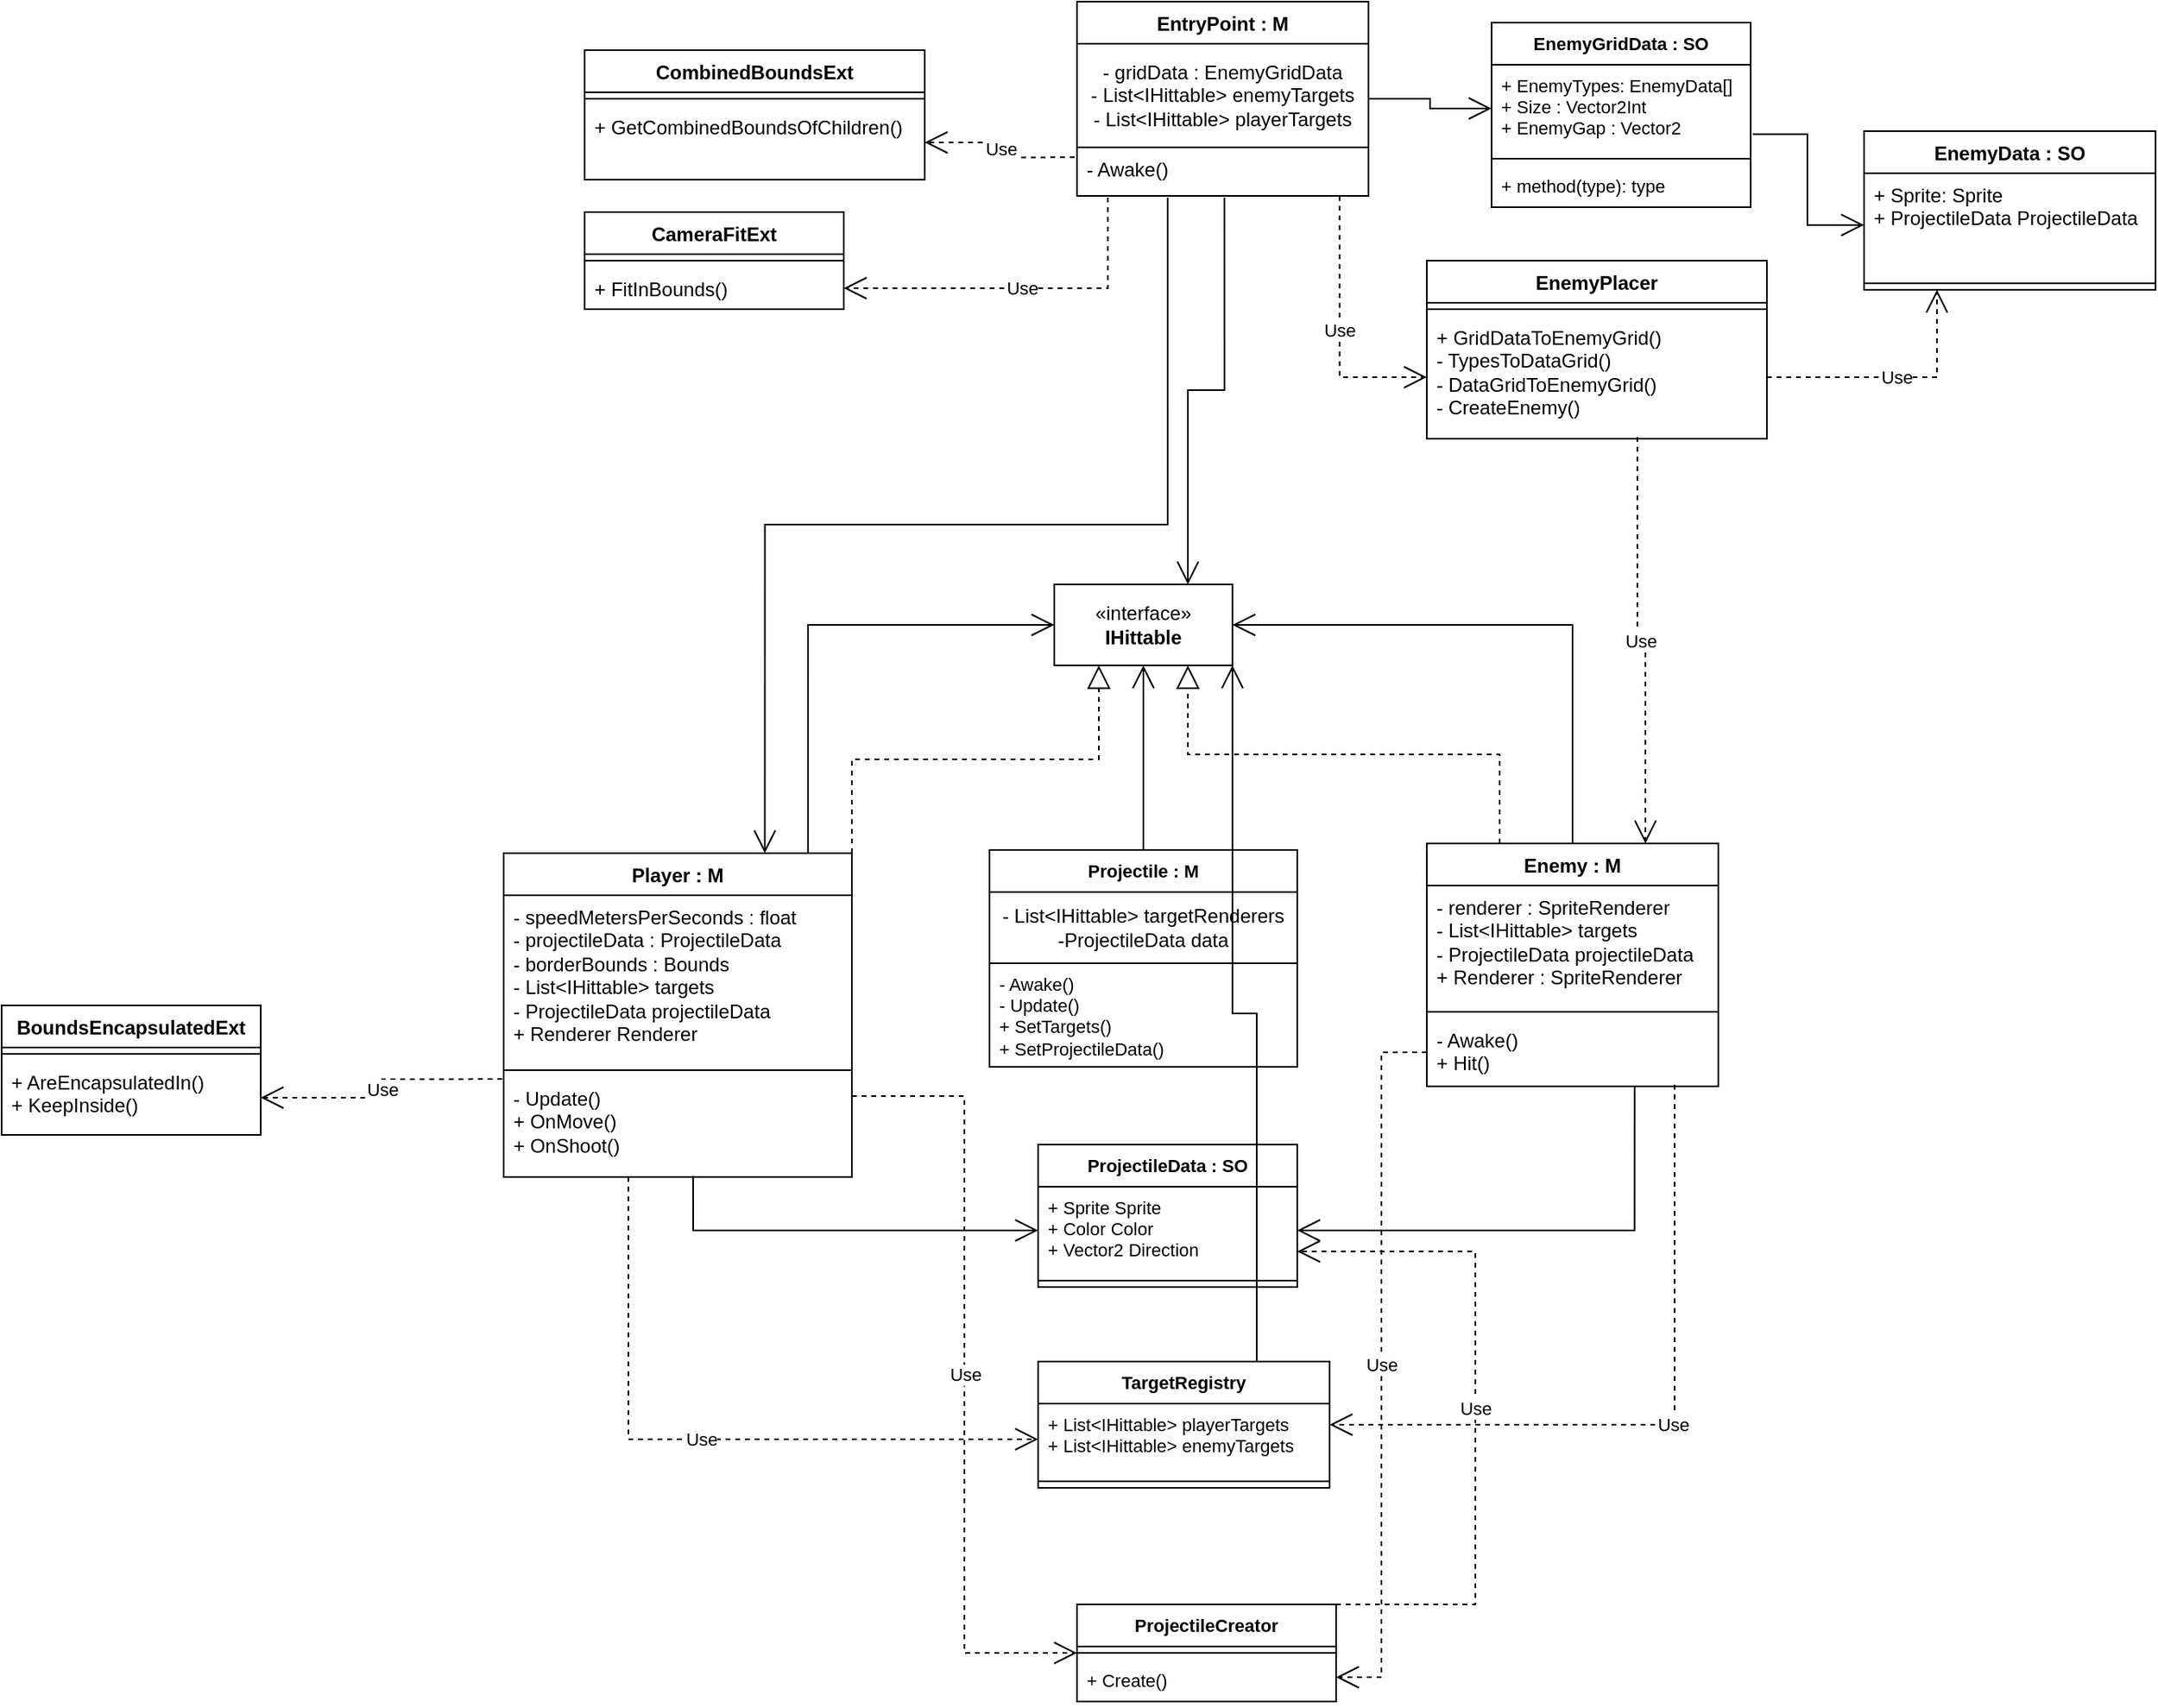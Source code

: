 <mxfile version="24.7.16">
  <diagram name="EntryPoint" id="1II3YRtZtNxmjWsJMaif">
    <mxGraphModel dx="2315" dy="813" grid="1" gridSize="10" guides="1" tooltips="1" connect="1" arrows="1" fold="1" page="1" pageScale="1" pageWidth="827" pageHeight="1169" math="0" shadow="0">
      <root>
        <mxCell id="0" />
        <mxCell id="1" parent="0" />
        <mxCell id="oboVhvuW9mkc1A9gLMUk-1" value="EntryPoint : M" style="swimlane;fontStyle=1;align=center;verticalAlign=top;childLayout=stackLayout;horizontal=1;startSize=26;horizontalStack=0;resizeParent=1;resizeParentMax=0;resizeLast=0;collapsible=1;marginBottom=0;whiteSpace=wrap;html=1;" parent="1" vertex="1">
          <mxGeometry x="334" width="180" height="120" as="geometry" />
        </mxCell>
        <mxCell id="k9H06Ltovgeq5uLH_OK0-27" value="&lt;div&gt;- gridData : EnemyGridData&lt;/div&gt;&lt;div&gt;- List&amp;lt;IHittable&amp;gt; enemyTargets&lt;/div&gt;&lt;div&gt;- List&amp;lt;IHittable&amp;gt; playerTargets&lt;br&gt;&lt;/div&gt;" style="html=1;whiteSpace=wrap;" parent="oboVhvuW9mkc1A9gLMUk-1" vertex="1">
          <mxGeometry y="26" width="180" height="64" as="geometry" />
        </mxCell>
        <mxCell id="oboVhvuW9mkc1A9gLMUk-4" value="&lt;div&gt;- Awake()&lt;/div&gt;" style="text;strokeColor=none;fillColor=none;align=left;verticalAlign=top;spacingLeft=4;spacingRight=4;overflow=hidden;rotatable=0;points=[[0,0.5],[1,0.5]];portConstraint=eastwest;whiteSpace=wrap;html=1;" parent="oboVhvuW9mkc1A9gLMUk-1" vertex="1">
          <mxGeometry y="90" width="180" height="30" as="geometry" />
        </mxCell>
        <mxCell id="k9H06Ltovgeq5uLH_OK0-3" value="EnemyPlacer" style="swimlane;fontStyle=1;align=center;verticalAlign=top;childLayout=stackLayout;horizontal=1;startSize=26;horizontalStack=0;resizeParent=1;resizeParentMax=0;resizeLast=0;collapsible=1;marginBottom=0;whiteSpace=wrap;html=1;" parent="1" vertex="1">
          <mxGeometry x="550" y="160" width="210" height="110" as="geometry" />
        </mxCell>
        <mxCell id="k9H06Ltovgeq5uLH_OK0-5" value="" style="line;strokeWidth=1;fillColor=none;align=left;verticalAlign=middle;spacingTop=-1;spacingLeft=3;spacingRight=3;rotatable=0;labelPosition=right;points=[];portConstraint=eastwest;strokeColor=inherit;" parent="k9H06Ltovgeq5uLH_OK0-3" vertex="1">
          <mxGeometry y="26" width="210" height="8" as="geometry" />
        </mxCell>
        <mxCell id="k9H06Ltovgeq5uLH_OK0-6" value="&lt;div&gt;+ GridDataToEnemyGrid()&lt;br&gt;&lt;/div&gt;&lt;div&gt;- TypesToDataGrid()&lt;br&gt;&lt;/div&gt;&lt;div&gt;- DataGridToEnemyGrid()&lt;br&gt;&lt;/div&gt;&lt;div&gt;- CreateEnemy()&lt;br&gt;&lt;/div&gt;" style="text;strokeColor=none;fillColor=none;align=left;verticalAlign=top;spacingLeft=4;spacingRight=4;overflow=hidden;rotatable=0;points=[[0,0.5],[1,0.5]];portConstraint=eastwest;whiteSpace=wrap;html=1;" parent="k9H06Ltovgeq5uLH_OK0-3" vertex="1">
          <mxGeometry y="34" width="210" height="76" as="geometry" />
        </mxCell>
        <mxCell id="k9H06Ltovgeq5uLH_OK0-7" value="EnemyData : SO" style="swimlane;fontStyle=1;align=center;verticalAlign=top;childLayout=stackLayout;horizontal=1;startSize=26;horizontalStack=0;resizeParent=1;resizeParentMax=0;resizeLast=0;collapsible=1;marginBottom=0;whiteSpace=wrap;html=1;" parent="1" vertex="1">
          <mxGeometry x="820" y="80" width="180" height="98" as="geometry" />
        </mxCell>
        <mxCell id="k9H06Ltovgeq5uLH_OK0-8" value="&lt;div&gt;+ Sprite: Sprite&lt;/div&gt;+ ProjectileData ProjectileData" style="text;strokeColor=none;fillColor=none;align=left;verticalAlign=top;spacingLeft=4;spacingRight=4;overflow=hidden;rotatable=0;points=[[0,0.5],[1,0.5]];portConstraint=eastwest;whiteSpace=wrap;html=1;" parent="k9H06Ltovgeq5uLH_OK0-7" vertex="1">
          <mxGeometry y="26" width="180" height="64" as="geometry" />
        </mxCell>
        <mxCell id="k9H06Ltovgeq5uLH_OK0-9" value="" style="line;strokeWidth=1;fillColor=none;align=left;verticalAlign=middle;spacingTop=-1;spacingLeft=3;spacingRight=3;rotatable=0;labelPosition=right;points=[];portConstraint=eastwest;strokeColor=inherit;" parent="k9H06Ltovgeq5uLH_OK0-7" vertex="1">
          <mxGeometry y="90" width="180" height="8" as="geometry" />
        </mxCell>
        <mxCell id="k9H06Ltovgeq5uLH_OK0-34" value="CombinedBoundsExt" style="swimlane;fontStyle=1;align=center;verticalAlign=top;childLayout=stackLayout;horizontal=1;startSize=26;horizontalStack=0;resizeParent=1;resizeParentMax=0;resizeLast=0;collapsible=1;marginBottom=0;whiteSpace=wrap;html=1;" parent="1" vertex="1">
          <mxGeometry x="30" y="30" width="210" height="80" as="geometry" />
        </mxCell>
        <mxCell id="k9H06Ltovgeq5uLH_OK0-36" value="" style="line;strokeWidth=1;fillColor=none;align=left;verticalAlign=middle;spacingTop=-1;spacingLeft=3;spacingRight=3;rotatable=0;labelPosition=right;points=[];portConstraint=eastwest;strokeColor=inherit;" parent="k9H06Ltovgeq5uLH_OK0-34" vertex="1">
          <mxGeometry y="26" width="210" height="8" as="geometry" />
        </mxCell>
        <mxCell id="k9H06Ltovgeq5uLH_OK0-37" value="+ GetCombinedBoundsOfChildren()" style="text;strokeColor=none;fillColor=none;align=left;verticalAlign=top;spacingLeft=4;spacingRight=4;overflow=hidden;rotatable=0;points=[[0,0.5],[1,0.5]];portConstraint=eastwest;whiteSpace=wrap;html=1;" parent="k9H06Ltovgeq5uLH_OK0-34" vertex="1">
          <mxGeometry y="34" width="210" height="46" as="geometry" />
        </mxCell>
        <mxCell id="k9H06Ltovgeq5uLH_OK0-39" value="CameraFitExt" style="swimlane;fontStyle=1;align=center;verticalAlign=top;childLayout=stackLayout;horizontal=1;startSize=26;horizontalStack=0;resizeParent=1;resizeParentMax=0;resizeLast=0;collapsible=1;marginBottom=0;whiteSpace=wrap;html=1;" parent="1" vertex="1">
          <mxGeometry x="30" y="130" width="160" height="60" as="geometry" />
        </mxCell>
        <mxCell id="k9H06Ltovgeq5uLH_OK0-41" value="" style="line;strokeWidth=1;fillColor=none;align=left;verticalAlign=middle;spacingTop=-1;spacingLeft=3;spacingRight=3;rotatable=0;labelPosition=right;points=[];portConstraint=eastwest;strokeColor=inherit;" parent="k9H06Ltovgeq5uLH_OK0-39" vertex="1">
          <mxGeometry y="26" width="160" height="8" as="geometry" />
        </mxCell>
        <mxCell id="k9H06Ltovgeq5uLH_OK0-42" value="+ FitInBounds()" style="text;strokeColor=none;fillColor=none;align=left;verticalAlign=top;spacingLeft=4;spacingRight=4;overflow=hidden;rotatable=0;points=[[0,0.5],[1,0.5]];portConstraint=eastwest;whiteSpace=wrap;html=1;" parent="k9H06Ltovgeq5uLH_OK0-39" vertex="1">
          <mxGeometry y="34" width="160" height="26" as="geometry" />
        </mxCell>
        <mxCell id="3Q8x1tFEz8-8Xuk7gK1A-1" value="Player : M" style="swimlane;fontStyle=1;align=center;verticalAlign=top;childLayout=stackLayout;horizontal=1;startSize=26;horizontalStack=0;resizeParent=1;resizeParentMax=0;resizeLast=0;collapsible=1;marginBottom=0;whiteSpace=wrap;html=1;" parent="1" vertex="1">
          <mxGeometry x="-20" y="526" width="215" height="200" as="geometry">
            <mxRectangle x="306" y="20" width="90" height="30" as="alternateBounds" />
          </mxGeometry>
        </mxCell>
        <mxCell id="3Q8x1tFEz8-8Xuk7gK1A-2" value="&lt;div&gt;- speedMetersPerSeconds : float&lt;/div&gt;&lt;div&gt;- projectileData : ProjectileData&lt;br&gt;&lt;/div&gt;&lt;div&gt;- borderBounds : Bounds&lt;/div&gt;&lt;div&gt;- List&amp;lt;IHittable&amp;gt; targets&lt;/div&gt;&lt;div&gt;- ProjectileData projectileData&lt;br&gt;&lt;/div&gt;&lt;div&gt;+ Renderer Renderer&lt;br&gt;&lt;/div&gt;" style="text;strokeColor=none;fillColor=none;align=left;verticalAlign=top;spacingLeft=4;spacingRight=4;overflow=hidden;rotatable=0;points=[[0,0.5],[1,0.5]];portConstraint=eastwest;whiteSpace=wrap;html=1;" parent="3Q8x1tFEz8-8Xuk7gK1A-1" vertex="1">
          <mxGeometry y="26" width="215" height="104" as="geometry" />
        </mxCell>
        <mxCell id="3Q8x1tFEz8-8Xuk7gK1A-3" value="" style="line;strokeWidth=1;fillColor=none;align=left;verticalAlign=middle;spacingTop=-1;spacingLeft=3;spacingRight=3;rotatable=0;labelPosition=right;points=[];portConstraint=eastwest;strokeColor=inherit;" parent="3Q8x1tFEz8-8Xuk7gK1A-1" vertex="1">
          <mxGeometry y="130" width="215" height="8" as="geometry" />
        </mxCell>
        <mxCell id="3Q8x1tFEz8-8Xuk7gK1A-4" value="- Update()&lt;br&gt;&lt;div&gt;+ OnMove()&lt;/div&gt;&lt;div&gt;+ OnShoot()&lt;br&gt;&lt;/div&gt;" style="text;strokeColor=none;fillColor=none;align=left;verticalAlign=top;spacingLeft=4;spacingRight=4;overflow=hidden;rotatable=0;points=[[0,0.5],[1,0.5]];portConstraint=eastwest;whiteSpace=wrap;html=1;" parent="3Q8x1tFEz8-8Xuk7gK1A-1" vertex="1">
          <mxGeometry y="138" width="215" height="62" as="geometry" />
        </mxCell>
        <mxCell id="3Q8x1tFEz8-8Xuk7gK1A-5" value="BoundsEncapsulatedExt" style="swimlane;fontStyle=1;align=center;verticalAlign=top;childLayout=stackLayout;horizontal=1;startSize=26;horizontalStack=0;resizeParent=1;resizeParentMax=0;resizeLast=0;collapsible=1;marginBottom=0;whiteSpace=wrap;html=1;" parent="1" vertex="1">
          <mxGeometry x="-330" y="620" width="160" height="80" as="geometry" />
        </mxCell>
        <mxCell id="3Q8x1tFEz8-8Xuk7gK1A-6" value="" style="line;strokeWidth=1;fillColor=none;align=left;verticalAlign=middle;spacingTop=-1;spacingLeft=3;spacingRight=3;rotatable=0;labelPosition=right;points=[];portConstraint=eastwest;strokeColor=inherit;" parent="3Q8x1tFEz8-8Xuk7gK1A-5" vertex="1">
          <mxGeometry y="26" width="160" height="8" as="geometry" />
        </mxCell>
        <mxCell id="3Q8x1tFEz8-8Xuk7gK1A-7" value="&lt;div&gt;+ AreEncapsulatedIn()&lt;/div&gt;&lt;div&gt;+ KeepInside()&lt;br&gt;&lt;/div&gt;" style="text;strokeColor=none;fillColor=none;align=left;verticalAlign=top;spacingLeft=4;spacingRight=4;overflow=hidden;rotatable=0;points=[[0,0.5],[1,0.5]];portConstraint=eastwest;whiteSpace=wrap;html=1;" parent="3Q8x1tFEz8-8Xuk7gK1A-5" vertex="1">
          <mxGeometry y="34" width="160" height="46" as="geometry" />
        </mxCell>
        <mxCell id="QKNRnIsmzWucb4mVud2N-3" value="Use" style="endArrow=open;endSize=12;dashed=1;html=1;rounded=0;exitX=-0.004;exitY=0.025;exitDx=0;exitDy=0;exitPerimeter=0;entryX=1;entryY=0.5;entryDx=0;entryDy=0;edgeStyle=orthogonalEdgeStyle;" parent="1" source="3Q8x1tFEz8-8Xuk7gK1A-4" target="3Q8x1tFEz8-8Xuk7gK1A-7" edge="1">
          <mxGeometry width="160" relative="1" as="geometry">
            <mxPoint x="-110" y="700" as="sourcePoint" />
            <mxPoint x="50" y="700" as="targetPoint" />
          </mxGeometry>
        </mxCell>
        <mxCell id="QKNRnIsmzWucb4mVud2N-12" value="Use" style="endArrow=open;endSize=12;dashed=1;html=1;rounded=0;exitX=-0.008;exitY=0.206;exitDx=0;exitDy=0;entryX=1;entryY=0.5;entryDx=0;entryDy=0;exitPerimeter=0;edgeStyle=orthogonalEdgeStyle;" parent="1" source="oboVhvuW9mkc1A9gLMUk-4" target="k9H06Ltovgeq5uLH_OK0-37" edge="1">
          <mxGeometry width="160" relative="1" as="geometry">
            <mxPoint x="310" y="220" as="sourcePoint" />
            <mxPoint x="470" y="220" as="targetPoint" />
          </mxGeometry>
        </mxCell>
        <mxCell id="QKNRnIsmzWucb4mVud2N-14" value="Use" style="endArrow=open;endSize=12;dashed=1;html=1;rounded=0;strokeColor=default;align=center;verticalAlign=middle;fontFamily=Helvetica;fontSize=11;fontColor=default;labelBackgroundColor=default;edgeStyle=orthogonalEdgeStyle;entryX=1;entryY=0.5;entryDx=0;entryDy=0;exitX=0.106;exitY=1.033;exitDx=0;exitDy=0;exitPerimeter=0;" parent="1" target="k9H06Ltovgeq5uLH_OK0-42" edge="1" source="oboVhvuW9mkc1A9gLMUk-4">
          <mxGeometry width="160" relative="1" as="geometry">
            <mxPoint x="360" y="80" as="sourcePoint" />
            <mxPoint x="460" y="240" as="targetPoint" />
          </mxGeometry>
        </mxCell>
        <mxCell id="QKNRnIsmzWucb4mVud2N-22" value="EnemyGridData : SO" style="swimlane;fontStyle=1;align=center;verticalAlign=top;childLayout=stackLayout;horizontal=1;startSize=26;horizontalStack=0;resizeParent=1;resizeParentMax=0;resizeLast=0;collapsible=1;marginBottom=0;whiteSpace=wrap;html=1;fontFamily=Helvetica;fontSize=11;fontColor=default;labelBackgroundColor=default;" parent="1" vertex="1">
          <mxGeometry x="590" y="13" width="160" height="114" as="geometry" />
        </mxCell>
        <mxCell id="QKNRnIsmzWucb4mVud2N-23" value="&lt;div&gt;+ EnemyTypes: EnemyData[]&lt;/div&gt;&lt;div&gt;+ Size : Vector2Int&lt;/div&gt;&lt;div&gt;+ EnemyGap : Vector2&lt;/div&gt;" style="text;strokeColor=none;fillColor=none;align=left;verticalAlign=top;spacingLeft=4;spacingRight=4;overflow=hidden;rotatable=0;points=[[0,0.5],[1,0.5]];portConstraint=eastwest;whiteSpace=wrap;html=1;fontFamily=Helvetica;fontSize=11;fontColor=default;labelBackgroundColor=default;" parent="QKNRnIsmzWucb4mVud2N-22" vertex="1">
          <mxGeometry y="26" width="160" height="54" as="geometry" />
        </mxCell>
        <mxCell id="QKNRnIsmzWucb4mVud2N-24" value="" style="line;strokeWidth=1;fillColor=none;align=left;verticalAlign=middle;spacingTop=-1;spacingLeft=3;spacingRight=3;rotatable=0;labelPosition=right;points=[];portConstraint=eastwest;strokeColor=inherit;fontFamily=Helvetica;fontSize=11;fontColor=default;labelBackgroundColor=default;" parent="QKNRnIsmzWucb4mVud2N-22" vertex="1">
          <mxGeometry y="80" width="160" height="8" as="geometry" />
        </mxCell>
        <mxCell id="QKNRnIsmzWucb4mVud2N-25" value="+ method(type): type" style="text;strokeColor=none;fillColor=none;align=left;verticalAlign=top;spacingLeft=4;spacingRight=4;overflow=hidden;rotatable=0;points=[[0,0.5],[1,0.5]];portConstraint=eastwest;whiteSpace=wrap;html=1;fontFamily=Helvetica;fontSize=11;fontColor=default;labelBackgroundColor=default;" parent="QKNRnIsmzWucb4mVud2N-22" vertex="1">
          <mxGeometry y="88" width="160" height="26" as="geometry" />
        </mxCell>
        <mxCell id="QKNRnIsmzWucb4mVud2N-33" value="" style="endArrow=open;endFill=1;endSize=12;html=1;rounded=0;strokeColor=default;align=center;verticalAlign=middle;fontFamily=Helvetica;fontSize=11;fontColor=default;labelBackgroundColor=default;edgeStyle=orthogonalEdgeStyle;exitX=1.008;exitY=0.795;exitDx=0;exitDy=0;exitPerimeter=0;entryX=0;entryY=0.5;entryDx=0;entryDy=0;" parent="1" source="QKNRnIsmzWucb4mVud2N-23" target="k9H06Ltovgeq5uLH_OK0-8" edge="1">
          <mxGeometry width="160" relative="1" as="geometry">
            <mxPoint x="450" y="530" as="sourcePoint" />
            <mxPoint x="610" y="530" as="targetPoint" />
          </mxGeometry>
        </mxCell>
        <mxCell id="QKNRnIsmzWucb4mVud2N-35" value="Projectile : M" style="swimlane;fontStyle=1;align=center;verticalAlign=top;childLayout=stackLayout;horizontal=1;startSize=26;horizontalStack=0;resizeParent=1;resizeParentMax=0;resizeLast=0;collapsible=1;marginBottom=0;whiteSpace=wrap;html=1;fontFamily=Helvetica;fontSize=11;labelBackgroundColor=default;" parent="1" vertex="1">
          <mxGeometry x="280" y="524" width="190" height="134" as="geometry" />
        </mxCell>
        <mxCell id="aWNIL6AsrdeMZo80I8md-5" value="&lt;div&gt;- List&amp;lt;IHittable&amp;gt; targetRenderers&lt;/div&gt;&lt;div&gt;-ProjectileData data&lt;br&gt;&lt;/div&gt;" style="html=1;whiteSpace=wrap;" vertex="1" parent="QKNRnIsmzWucb4mVud2N-35">
          <mxGeometry y="26" width="190" height="44" as="geometry" />
        </mxCell>
        <mxCell id="QKNRnIsmzWucb4mVud2N-38" value="&lt;div&gt;- Awake()&lt;br&gt;&lt;/div&gt;&lt;div&gt;- Update()&lt;/div&gt;&lt;div&gt;+ SetTargets()&lt;br&gt;&lt;/div&gt;&lt;div&gt;+ SetProjectileData()&lt;br&gt;&lt;/div&gt;" style="text;strokeColor=none;fillColor=none;align=left;verticalAlign=top;spacingLeft=4;spacingRight=4;overflow=hidden;rotatable=0;points=[[0,0.5],[1,0.5]];portConstraint=eastwest;whiteSpace=wrap;html=1;fontFamily=Helvetica;fontSize=11;fontColor=default;labelBackgroundColor=default;" parent="QKNRnIsmzWucb4mVud2N-35" vertex="1">
          <mxGeometry y="70" width="190" height="64" as="geometry" />
        </mxCell>
        <mxCell id="QKNRnIsmzWucb4mVud2N-40" value="Use" style="endArrow=open;endSize=12;dashed=1;html=1;rounded=0;strokeColor=default;align=center;verticalAlign=middle;fontFamily=Helvetica;fontSize=11;fontColor=default;labelBackgroundColor=default;edgeStyle=orthogonalEdgeStyle;entryX=0.25;entryY=1;entryDx=0;entryDy=0;exitX=1;exitY=0.5;exitDx=0;exitDy=0;" parent="1" source="k9H06Ltovgeq5uLH_OK0-6" target="k9H06Ltovgeq5uLH_OK0-7" edge="1">
          <mxGeometry width="160" relative="1" as="geometry">
            <mxPoint x="700" y="400" as="sourcePoint" />
            <mxPoint x="860" y="400" as="targetPoint" />
          </mxGeometry>
        </mxCell>
        <mxCell id="QKNRnIsmzWucb4mVud2N-41" value="Use" style="endArrow=open;endSize=12;dashed=1;html=1;rounded=0;strokeColor=default;align=center;verticalAlign=middle;fontFamily=Helvetica;fontSize=11;fontColor=default;labelBackgroundColor=default;edgeStyle=orthogonalEdgeStyle;exitX=0.901;exitY=1.005;exitDx=0;exitDy=0;entryX=0;entryY=0.5;entryDx=0;entryDy=0;exitPerimeter=0;" parent="1" source="oboVhvuW9mkc1A9gLMUk-4" target="k9H06Ltovgeq5uLH_OK0-6" edge="1">
          <mxGeometry width="160" relative="1" as="geometry">
            <mxPoint x="670.0" y="199" as="sourcePoint" />
            <mxPoint x="880" y="320" as="targetPoint" />
          </mxGeometry>
        </mxCell>
        <mxCell id="QKNRnIsmzWucb4mVud2N-42" value="" style="endArrow=open;endFill=1;endSize=12;html=1;rounded=0;strokeColor=default;align=center;verticalAlign=middle;fontFamily=Helvetica;fontSize=11;fontColor=default;labelBackgroundColor=default;edgeStyle=orthogonalEdgeStyle;exitX=1;exitY=0.5;exitDx=0;exitDy=0;entryX=0;entryY=0.5;entryDx=0;entryDy=0;" parent="1" source="oboVhvuW9mkc1A9gLMUk-1" target="QKNRnIsmzWucb4mVud2N-23" edge="1">
          <mxGeometry width="160" relative="1" as="geometry">
            <mxPoint x="370" y="220" as="sourcePoint" />
            <mxPoint x="530" y="220" as="targetPoint" />
          </mxGeometry>
        </mxCell>
        <mxCell id="aWNIL6AsrdeMZo80I8md-6" value="«interface»&lt;br&gt;&lt;b&gt;IHittable&lt;/b&gt;" style="html=1;whiteSpace=wrap;" vertex="1" parent="1">
          <mxGeometry x="320" y="360" width="110" height="50" as="geometry" />
        </mxCell>
        <mxCell id="aWNIL6AsrdeMZo80I8md-8" value="Enemy : M" style="swimlane;fontStyle=1;align=center;verticalAlign=top;childLayout=stackLayout;horizontal=1;startSize=26;horizontalStack=0;resizeParent=1;resizeParentMax=0;resizeLast=0;collapsible=1;marginBottom=0;whiteSpace=wrap;html=1;" vertex="1" parent="1">
          <mxGeometry x="550" y="520" width="180" height="150" as="geometry" />
        </mxCell>
        <mxCell id="aWNIL6AsrdeMZo80I8md-9" value="&lt;div&gt;- renderer : SpriteRenderer&lt;/div&gt;&lt;div&gt;- List&amp;lt;IHittable&amp;gt; targets&lt;/div&gt;&lt;div&gt;- ProjectileData projectileData&lt;/div&gt;&lt;div&gt;+ Renderer : SpriteRenderer&lt;br&gt;&lt;/div&gt;" style="text;strokeColor=none;fillColor=none;align=left;verticalAlign=top;spacingLeft=4;spacingRight=4;overflow=hidden;rotatable=0;points=[[0,0.5],[1,0.5]];portConstraint=eastwest;whiteSpace=wrap;html=1;" vertex="1" parent="aWNIL6AsrdeMZo80I8md-8">
          <mxGeometry y="26" width="180" height="74" as="geometry" />
        </mxCell>
        <mxCell id="aWNIL6AsrdeMZo80I8md-10" value="" style="line;strokeWidth=1;fillColor=none;align=left;verticalAlign=middle;spacingTop=-1;spacingLeft=3;spacingRight=3;rotatable=0;labelPosition=right;points=[];portConstraint=eastwest;strokeColor=inherit;" vertex="1" parent="aWNIL6AsrdeMZo80I8md-8">
          <mxGeometry y="100" width="180" height="8" as="geometry" />
        </mxCell>
        <mxCell id="aWNIL6AsrdeMZo80I8md-11" value="&lt;div&gt;- Awake()&lt;br&gt;&lt;/div&gt;&lt;div&gt;+ Hit()&lt;/div&gt;" style="text;strokeColor=none;fillColor=none;align=left;verticalAlign=top;spacingLeft=4;spacingRight=4;overflow=hidden;rotatable=0;points=[[0,0.5],[1,0.5]];portConstraint=eastwest;whiteSpace=wrap;html=1;" vertex="1" parent="aWNIL6AsrdeMZo80I8md-8">
          <mxGeometry y="108" width="180" height="42" as="geometry" />
        </mxCell>
        <mxCell id="aWNIL6AsrdeMZo80I8md-14" value="" style="endArrow=block;dashed=1;endFill=0;endSize=12;html=1;rounded=0;strokeColor=default;align=center;verticalAlign=middle;fontFamily=Helvetica;fontSize=11;fontColor=default;labelBackgroundColor=default;edgeStyle=orthogonalEdgeStyle;exitX=0.25;exitY=0;exitDx=0;exitDy=0;entryX=0.75;entryY=1;entryDx=0;entryDy=0;" edge="1" parent="1" source="aWNIL6AsrdeMZo80I8md-8" target="aWNIL6AsrdeMZo80I8md-6">
          <mxGeometry width="160" relative="1" as="geometry">
            <mxPoint x="480" y="520" as="sourcePoint" />
            <mxPoint x="640" y="520" as="targetPoint" />
          </mxGeometry>
        </mxCell>
        <mxCell id="aWNIL6AsrdeMZo80I8md-16" value="Use" style="endArrow=open;endSize=12;dashed=1;html=1;rounded=0;strokeColor=default;align=center;verticalAlign=middle;fontFamily=Helvetica;fontSize=11;fontColor=default;labelBackgroundColor=default;edgeStyle=orthogonalEdgeStyle;exitX=1;exitY=0.75;exitDx=0;exitDy=0;entryX=0;entryY=0.5;entryDx=0;entryDy=0;" edge="1" parent="1" source="3Q8x1tFEz8-8Xuk7gK1A-1" target="aWNIL6AsrdeMZo80I8md-48">
          <mxGeometry width="160" relative="1" as="geometry">
            <mxPoint x="100" y="540" as="sourcePoint" />
            <mxPoint x="260" y="540" as="targetPoint" />
          </mxGeometry>
        </mxCell>
        <mxCell id="aWNIL6AsrdeMZo80I8md-18" value="" style="endArrow=block;dashed=1;endFill=0;endSize=12;html=1;rounded=0;strokeColor=default;align=center;verticalAlign=middle;fontFamily=Helvetica;fontSize=11;fontColor=default;labelBackgroundColor=default;edgeStyle=orthogonalEdgeStyle;exitX=1;exitY=0;exitDx=0;exitDy=0;entryX=0.25;entryY=1;entryDx=0;entryDy=0;" edge="1" parent="1" source="3Q8x1tFEz8-8Xuk7gK1A-1" target="aWNIL6AsrdeMZo80I8md-6">
          <mxGeometry width="160" relative="1" as="geometry">
            <mxPoint x="200" y="680" as="sourcePoint" />
            <mxPoint x="360" y="680" as="targetPoint" />
          </mxGeometry>
        </mxCell>
        <mxCell id="aWNIL6AsrdeMZo80I8md-19" value="Use" style="endArrow=open;endSize=12;dashed=1;html=1;rounded=0;strokeColor=default;align=center;verticalAlign=middle;fontFamily=Helvetica;fontSize=11;fontColor=default;labelBackgroundColor=default;edgeStyle=orthogonalEdgeStyle;exitX=0;exitY=0.5;exitDx=0;exitDy=0;entryX=1;entryY=0.75;entryDx=0;entryDy=0;" edge="1" parent="1" source="aWNIL6AsrdeMZo80I8md-11" target="aWNIL6AsrdeMZo80I8md-48">
          <mxGeometry width="160" relative="1" as="geometry">
            <mxPoint x="500" y="740" as="sourcePoint" />
            <mxPoint x="660" y="740" as="targetPoint" />
          </mxGeometry>
        </mxCell>
        <mxCell id="aWNIL6AsrdeMZo80I8md-20" value="" style="endArrow=open;endFill=1;endSize=12;html=1;rounded=0;strokeColor=default;align=center;verticalAlign=middle;fontFamily=Helvetica;fontSize=11;fontColor=default;labelBackgroundColor=default;edgeStyle=orthogonalEdgeStyle;exitX=0.5;exitY=0;exitDx=0;exitDy=0;entryX=0.5;entryY=1;entryDx=0;entryDy=0;" edge="1" parent="1" source="QKNRnIsmzWucb4mVud2N-35" target="aWNIL6AsrdeMZo80I8md-6">
          <mxGeometry width="160" relative="1" as="geometry">
            <mxPoint x="320" y="720" as="sourcePoint" />
            <mxPoint x="480" y="720" as="targetPoint" />
          </mxGeometry>
        </mxCell>
        <mxCell id="aWNIL6AsrdeMZo80I8md-22" value="Use" style="endArrow=open;endSize=12;dashed=1;html=1;rounded=0;strokeColor=default;align=center;verticalAlign=middle;fontFamily=Helvetica;fontSize=11;fontColor=default;labelBackgroundColor=default;edgeStyle=orthogonalEdgeStyle;exitX=0.619;exitY=0.987;exitDx=0;exitDy=0;exitPerimeter=0;entryX=0.75;entryY=0;entryDx=0;entryDy=0;" edge="1" parent="1" source="k9H06Ltovgeq5uLH_OK0-6" target="aWNIL6AsrdeMZo80I8md-8">
          <mxGeometry width="160" relative="1" as="geometry">
            <mxPoint x="720" y="410" as="sourcePoint" />
            <mxPoint x="880" y="410" as="targetPoint" />
          </mxGeometry>
        </mxCell>
        <mxCell id="aWNIL6AsrdeMZo80I8md-23" value="" style="endArrow=open;endFill=1;endSize=12;html=1;rounded=0;strokeColor=default;align=center;verticalAlign=middle;fontFamily=Helvetica;fontSize=11;fontColor=default;labelBackgroundColor=default;edgeStyle=orthogonalEdgeStyle;exitX=0.506;exitY=1.033;exitDx=0;exitDy=0;exitPerimeter=0;entryX=0.75;entryY=0;entryDx=0;entryDy=0;" edge="1" parent="1" source="oboVhvuW9mkc1A9gLMUk-4" target="aWNIL6AsrdeMZo80I8md-6">
          <mxGeometry width="160" relative="1" as="geometry">
            <mxPoint x="460" y="270" as="sourcePoint" />
            <mxPoint x="620" y="270" as="targetPoint" />
          </mxGeometry>
        </mxCell>
        <mxCell id="aWNIL6AsrdeMZo80I8md-30" value="" style="endArrow=open;endFill=1;endSize=12;html=1;rounded=0;strokeColor=default;align=center;verticalAlign=middle;fontFamily=Helvetica;fontSize=11;fontColor=default;labelBackgroundColor=default;edgeStyle=orthogonalEdgeStyle;exitX=0.311;exitY=1.033;exitDx=0;exitDy=0;exitPerimeter=0;entryX=0.75;entryY=0;entryDx=0;entryDy=0;" edge="1" parent="1" source="oboVhvuW9mkc1A9gLMUk-4" target="3Q8x1tFEz8-8Xuk7gK1A-1">
          <mxGeometry width="160" relative="1" as="geometry">
            <mxPoint x="110" y="320" as="sourcePoint" />
            <mxPoint x="270" y="320" as="targetPoint" />
          </mxGeometry>
        </mxCell>
        <mxCell id="aWNIL6AsrdeMZo80I8md-31" value="" style="endArrow=open;endFill=1;endSize=12;html=1;rounded=0;strokeColor=default;align=center;verticalAlign=middle;fontFamily=Helvetica;fontSize=11;fontColor=default;labelBackgroundColor=default;edgeStyle=orthogonalEdgeStyle;exitX=0.874;exitY=0;exitDx=0;exitDy=0;exitPerimeter=0;entryX=0;entryY=0.5;entryDx=0;entryDy=0;" edge="1" parent="1" source="3Q8x1tFEz8-8Xuk7gK1A-1" target="aWNIL6AsrdeMZo80I8md-6">
          <mxGeometry width="160" relative="1" as="geometry">
            <mxPoint x="220" y="410" as="sourcePoint" />
            <mxPoint x="380" y="410" as="targetPoint" />
          </mxGeometry>
        </mxCell>
        <mxCell id="aWNIL6AsrdeMZo80I8md-32" value="" style="endArrow=open;endFill=1;endSize=12;html=1;rounded=0;strokeColor=default;align=center;verticalAlign=middle;fontFamily=Helvetica;fontSize=11;fontColor=default;labelBackgroundColor=default;edgeStyle=orthogonalEdgeStyle;exitX=0.5;exitY=0;exitDx=0;exitDy=0;entryX=1;entryY=0.5;entryDx=0;entryDy=0;" edge="1" parent="1" source="aWNIL6AsrdeMZo80I8md-8" target="aWNIL6AsrdeMZo80I8md-6">
          <mxGeometry width="160" relative="1" as="geometry">
            <mxPoint x="570" y="360" as="sourcePoint" />
            <mxPoint x="730" y="360" as="targetPoint" />
          </mxGeometry>
        </mxCell>
        <mxCell id="aWNIL6AsrdeMZo80I8md-33" value="ProjectileData : SO" style="swimlane;fontStyle=1;align=center;verticalAlign=top;childLayout=stackLayout;horizontal=1;startSize=26;horizontalStack=0;resizeParent=1;resizeParentMax=0;resizeLast=0;collapsible=1;marginBottom=0;whiteSpace=wrap;html=1;fontFamily=Helvetica;fontSize=11;fontColor=default;labelBackgroundColor=default;" vertex="1" parent="1">
          <mxGeometry x="310" y="706" width="160" height="88" as="geometry" />
        </mxCell>
        <mxCell id="aWNIL6AsrdeMZo80I8md-34" value="&lt;div&gt;+ Sprite Sprite&lt;br&gt;&lt;/div&gt;&lt;div&gt;+ Color Color&lt;/div&gt;&lt;div&gt;+ Vector2 Direction&lt;/div&gt;" style="text;strokeColor=none;fillColor=none;align=left;verticalAlign=top;spacingLeft=4;spacingRight=4;overflow=hidden;rotatable=0;points=[[0,0.5],[1,0.5]];portConstraint=eastwest;whiteSpace=wrap;html=1;fontFamily=Helvetica;fontSize=11;fontColor=default;labelBackgroundColor=default;" vertex="1" parent="aWNIL6AsrdeMZo80I8md-33">
          <mxGeometry y="26" width="160" height="54" as="geometry" />
        </mxCell>
        <mxCell id="aWNIL6AsrdeMZo80I8md-35" value="" style="line;strokeWidth=1;fillColor=none;align=left;verticalAlign=middle;spacingTop=-1;spacingLeft=3;spacingRight=3;rotatable=0;labelPosition=right;points=[];portConstraint=eastwest;strokeColor=inherit;fontFamily=Helvetica;fontSize=11;fontColor=default;labelBackgroundColor=default;" vertex="1" parent="aWNIL6AsrdeMZo80I8md-33">
          <mxGeometry y="80" width="160" height="8" as="geometry" />
        </mxCell>
        <mxCell id="aWNIL6AsrdeMZo80I8md-38" value="" style="endArrow=open;endFill=1;endSize=12;html=1;rounded=0;strokeColor=default;align=center;verticalAlign=middle;fontFamily=Helvetica;fontSize=11;fontColor=default;labelBackgroundColor=default;edgeStyle=orthogonalEdgeStyle;exitX=0.544;exitY=0.989;exitDx=0;exitDy=0;exitPerimeter=0;entryX=0;entryY=0.5;entryDx=0;entryDy=0;" edge="1" parent="1" source="3Q8x1tFEz8-8Xuk7gK1A-4" target="aWNIL6AsrdeMZo80I8md-34">
          <mxGeometry width="160" relative="1" as="geometry">
            <mxPoint x="90" y="850" as="sourcePoint" />
            <mxPoint x="250" y="850" as="targetPoint" />
          </mxGeometry>
        </mxCell>
        <mxCell id="aWNIL6AsrdeMZo80I8md-39" value="" style="endArrow=open;endFill=1;endSize=12;html=1;rounded=0;strokeColor=default;align=center;verticalAlign=middle;fontFamily=Helvetica;fontSize=11;fontColor=default;labelBackgroundColor=default;edgeStyle=orthogonalEdgeStyle;exitX=0.713;exitY=1;exitDx=0;exitDy=0;exitPerimeter=0;entryX=1;entryY=0.5;entryDx=0;entryDy=0;" edge="1" parent="1" source="aWNIL6AsrdeMZo80I8md-11" target="aWNIL6AsrdeMZo80I8md-34">
          <mxGeometry width="160" relative="1" as="geometry">
            <mxPoint x="670" y="810" as="sourcePoint" />
            <mxPoint x="830" y="810" as="targetPoint" />
          </mxGeometry>
        </mxCell>
        <mxCell id="aWNIL6AsrdeMZo80I8md-40" value="&lt;div&gt;TargetRegistry&lt;/div&gt;" style="swimlane;fontStyle=1;align=center;verticalAlign=top;childLayout=stackLayout;horizontal=1;startSize=26;horizontalStack=0;resizeParent=1;resizeParentMax=0;resizeLast=0;collapsible=1;marginBottom=0;whiteSpace=wrap;html=1;fontFamily=Helvetica;fontSize=11;fontColor=default;labelBackgroundColor=default;" vertex="1" parent="1">
          <mxGeometry x="310" y="840" width="180" height="78" as="geometry" />
        </mxCell>
        <mxCell id="aWNIL6AsrdeMZo80I8md-41" value="+ List&amp;lt;IHittable&amp;gt; playerTargets&lt;br&gt;+ List&amp;lt;IHittable&amp;gt; enemyTargets" style="text;strokeColor=none;fillColor=none;align=left;verticalAlign=top;spacingLeft=4;spacingRight=4;overflow=hidden;rotatable=0;points=[[0,0.5],[1,0.5]];portConstraint=eastwest;whiteSpace=wrap;html=1;fontFamily=Helvetica;fontSize=11;fontColor=default;labelBackgroundColor=default;" vertex="1" parent="aWNIL6AsrdeMZo80I8md-40">
          <mxGeometry y="26" width="180" height="44" as="geometry" />
        </mxCell>
        <mxCell id="aWNIL6AsrdeMZo80I8md-42" value="" style="line;strokeWidth=1;fillColor=none;align=left;verticalAlign=middle;spacingTop=-1;spacingLeft=3;spacingRight=3;rotatable=0;labelPosition=right;points=[];portConstraint=eastwest;strokeColor=inherit;fontFamily=Helvetica;fontSize=11;fontColor=default;labelBackgroundColor=default;" vertex="1" parent="aWNIL6AsrdeMZo80I8md-40">
          <mxGeometry y="70" width="180" height="8" as="geometry" />
        </mxCell>
        <mxCell id="aWNIL6AsrdeMZo80I8md-44" value="Use" style="endArrow=open;endSize=12;dashed=1;html=1;rounded=0;strokeColor=default;align=center;verticalAlign=middle;fontFamily=Helvetica;fontSize=11;fontColor=default;labelBackgroundColor=default;edgeStyle=orthogonalEdgeStyle;exitX=0.358;exitY=1;exitDx=0;exitDy=0;exitPerimeter=0;entryX=0;entryY=0.5;entryDx=0;entryDy=0;" edge="1" parent="1" source="3Q8x1tFEz8-8Xuk7gK1A-4" target="aWNIL6AsrdeMZo80I8md-41">
          <mxGeometry width="160" relative="1" as="geometry">
            <mxPoint x="130" y="900" as="sourcePoint" />
            <mxPoint x="290" y="900" as="targetPoint" />
          </mxGeometry>
        </mxCell>
        <mxCell id="aWNIL6AsrdeMZo80I8md-45" value="Use" style="endArrow=open;endSize=12;dashed=1;html=1;rounded=0;strokeColor=default;align=center;verticalAlign=middle;fontFamily=Helvetica;fontSize=11;fontColor=default;labelBackgroundColor=default;edgeStyle=orthogonalEdgeStyle;exitX=0.85;exitY=0.976;exitDx=0;exitDy=0;exitPerimeter=0;entryX=1;entryY=0.5;entryDx=0;entryDy=0;" edge="1" parent="1" source="aWNIL6AsrdeMZo80I8md-11" target="aWNIL6AsrdeMZo80I8md-40">
          <mxGeometry width="160" relative="1" as="geometry">
            <mxPoint x="720" y="880" as="sourcePoint" />
            <mxPoint x="880" y="880" as="targetPoint" />
          </mxGeometry>
        </mxCell>
        <mxCell id="aWNIL6AsrdeMZo80I8md-46" value="" style="endArrow=open;endFill=1;endSize=12;html=1;rounded=0;strokeColor=default;align=center;verticalAlign=middle;fontFamily=Helvetica;fontSize=11;fontColor=default;labelBackgroundColor=default;edgeStyle=orthogonalEdgeStyle;exitX=0.75;exitY=0;exitDx=0;exitDy=0;entryX=1;entryY=1;entryDx=0;entryDy=0;" edge="1" parent="1" source="aWNIL6AsrdeMZo80I8md-40" target="aWNIL6AsrdeMZo80I8md-6">
          <mxGeometry width="160" relative="1" as="geometry">
            <mxPoint x="540" y="840" as="sourcePoint" />
            <mxPoint x="700" y="840" as="targetPoint" />
          </mxGeometry>
        </mxCell>
        <mxCell id="aWNIL6AsrdeMZo80I8md-48" value="ProjectileCreator" style="swimlane;fontStyle=1;align=center;verticalAlign=top;childLayout=stackLayout;horizontal=1;startSize=26;horizontalStack=0;resizeParent=1;resizeParentMax=0;resizeLast=0;collapsible=1;marginBottom=0;whiteSpace=wrap;html=1;fontFamily=Helvetica;fontSize=11;fontColor=default;labelBackgroundColor=default;" vertex="1" parent="1">
          <mxGeometry x="334" y="990" width="160" height="60" as="geometry" />
        </mxCell>
        <mxCell id="aWNIL6AsrdeMZo80I8md-50" value="" style="line;strokeWidth=1;fillColor=none;align=left;verticalAlign=middle;spacingTop=-1;spacingLeft=3;spacingRight=3;rotatable=0;labelPosition=right;points=[];portConstraint=eastwest;strokeColor=inherit;fontFamily=Helvetica;fontSize=11;fontColor=default;labelBackgroundColor=default;" vertex="1" parent="aWNIL6AsrdeMZo80I8md-48">
          <mxGeometry y="26" width="160" height="8" as="geometry" />
        </mxCell>
        <mxCell id="aWNIL6AsrdeMZo80I8md-51" value="+ Create()" style="text;strokeColor=none;fillColor=none;align=left;verticalAlign=top;spacingLeft=4;spacingRight=4;overflow=hidden;rotatable=0;points=[[0,0.5],[1,0.5]];portConstraint=eastwest;whiteSpace=wrap;html=1;fontFamily=Helvetica;fontSize=11;fontColor=default;labelBackgroundColor=default;" vertex="1" parent="aWNIL6AsrdeMZo80I8md-48">
          <mxGeometry y="34" width="160" height="26" as="geometry" />
        </mxCell>
        <mxCell id="aWNIL6AsrdeMZo80I8md-52" value="Use" style="endArrow=open;endSize=12;dashed=1;html=1;rounded=0;strokeColor=default;align=center;verticalAlign=middle;fontFamily=Helvetica;fontSize=11;fontColor=default;labelBackgroundColor=default;edgeStyle=orthogonalEdgeStyle;exitX=1;exitY=0;exitDx=0;exitDy=0;entryX=1;entryY=0.75;entryDx=0;entryDy=0;" edge="1" parent="1" source="aWNIL6AsrdeMZo80I8md-48" target="aWNIL6AsrdeMZo80I8md-33">
          <mxGeometry width="160" relative="1" as="geometry">
            <mxPoint x="210" y="920" as="sourcePoint" />
            <mxPoint x="370" y="920" as="targetPoint" />
            <Array as="points">
              <mxPoint x="580" y="990" />
              <mxPoint x="580" y="772" />
            </Array>
          </mxGeometry>
        </mxCell>
      </root>
    </mxGraphModel>
  </diagram>
</mxfile>
